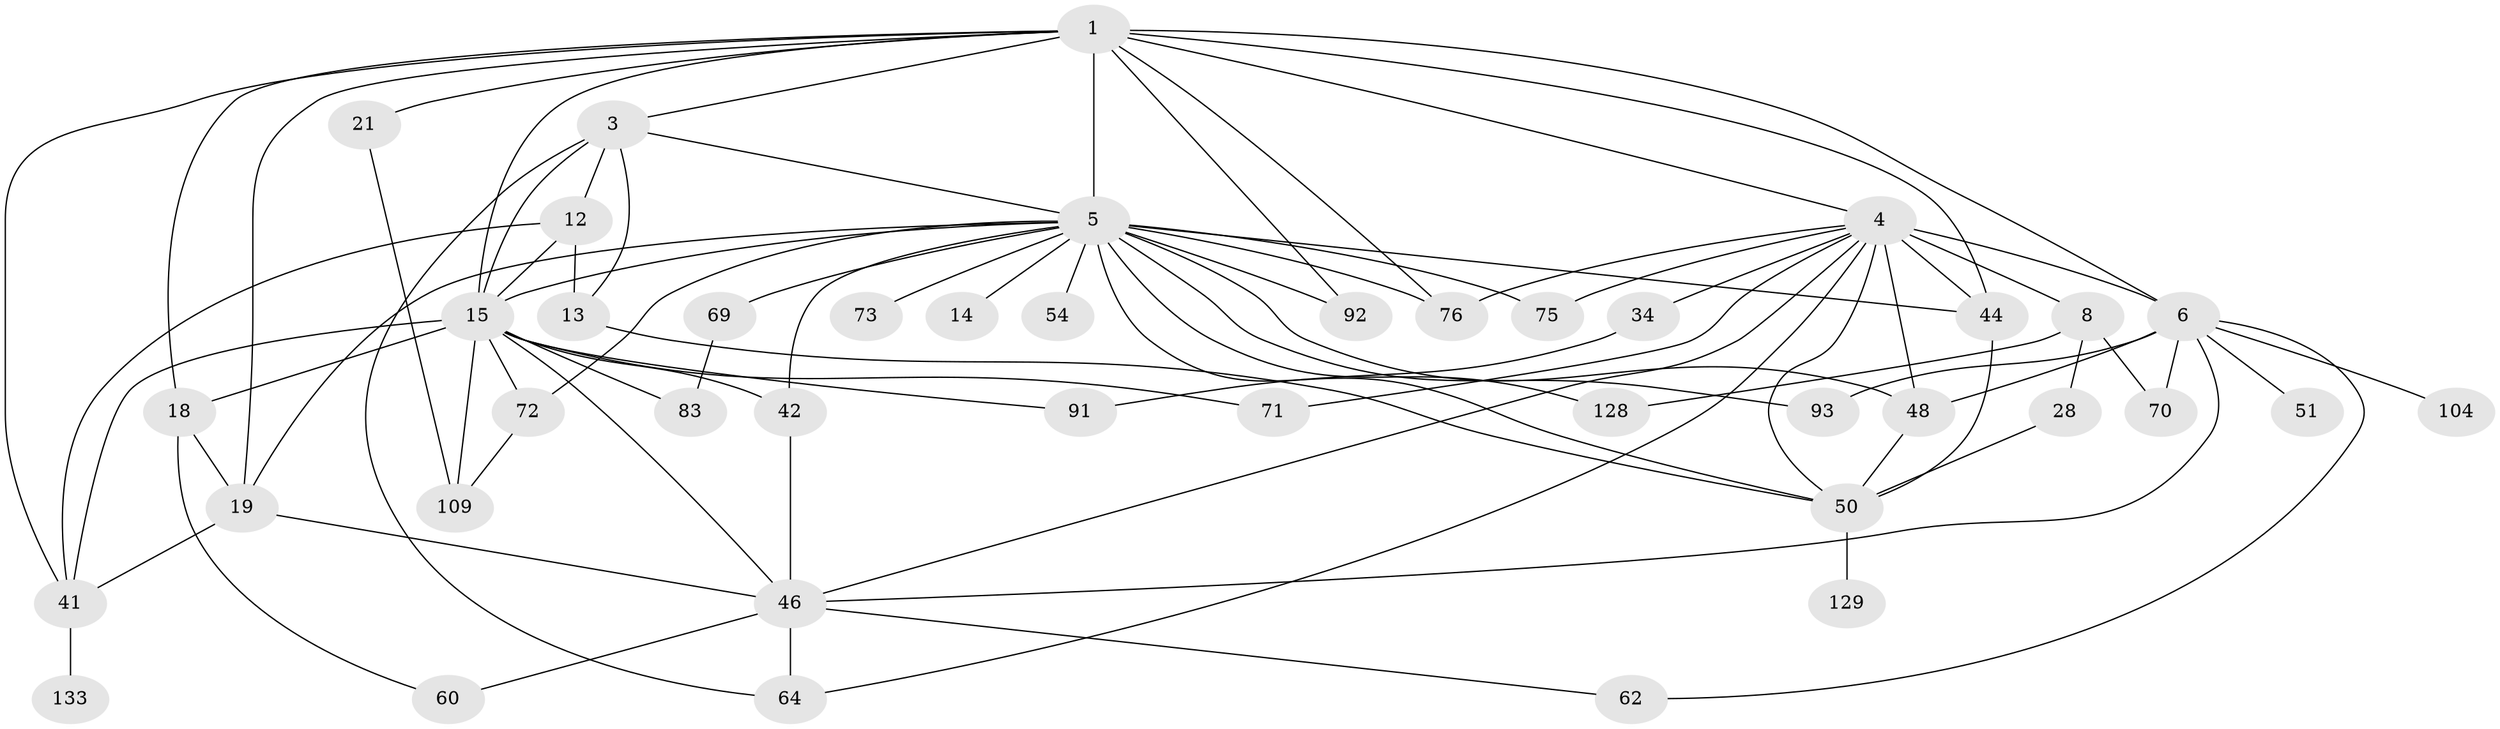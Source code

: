 // original degree distribution, {8: 0.006993006993006993, 6: 0.055944055944055944, 4: 0.1258741258741259, 5: 0.06993006993006994, 3: 0.16083916083916083, 9: 0.006993006993006993, 7: 0.006993006993006993, 2: 0.34965034965034963, 1: 0.21678321678321677}
// Generated by graph-tools (version 1.1) at 2025/17/03/04/25 18:17:08]
// undirected, 42 vertices, 84 edges
graph export_dot {
graph [start="1"]
  node [color=gray90,style=filled];
  1 [super="+2+25+22"];
  3 [super="+20"];
  4 [super="+56+7+30"];
  5 [super="+68+9+57+37"];
  6 [super="+17+24+89"];
  8 [super="+26+10"];
  12 [super="+125+105+43+81"];
  13 [super="+94+23+130"];
  14 [super="+107"];
  15 [super="+78+16+36"];
  18 [super="+90+116+84"];
  19 [super="+27+113"];
  21 [super="+77"];
  28 [super="+31"];
  34 [super="+123"];
  41 [super="+86"];
  42 [super="+97+132"];
  44 [super="+67+79"];
  46 [super="+95+55+63"];
  48 [super="+99+53"];
  50 [super="+87+61+52"];
  51 [super="+110"];
  54 [super="+106"];
  60;
  62 [super="+82"];
  64 [super="+139"];
  69;
  70;
  71;
  72 [super="+98"];
  73;
  75;
  76 [super="+124"];
  83 [super="+115"];
  91 [super="+120+134+127"];
  92;
  93 [super="+111+121"];
  104;
  109;
  128;
  129;
  133;
  1 -- 3;
  1 -- 6;
  1 -- 44 [weight=2];
  1 -- 5 [weight=4];
  1 -- 18;
  1 -- 4;
  1 -- 21;
  1 -- 15;
  1 -- 19;
  1 -- 41;
  1 -- 76;
  1 -- 92;
  3 -- 5;
  3 -- 12;
  3 -- 64;
  3 -- 13;
  3 -- 15;
  4 -- 8 [weight=2];
  4 -- 44 [weight=2];
  4 -- 6 [weight=3];
  4 -- 64;
  4 -- 34;
  4 -- 71;
  4 -- 75;
  4 -- 46;
  4 -- 48;
  4 -- 50;
  4 -- 76;
  5 -- 44 [weight=3];
  5 -- 128;
  5 -- 69;
  5 -- 73;
  5 -- 75;
  5 -- 14;
  5 -- 15 [weight=2];
  5 -- 19;
  5 -- 92;
  5 -- 42;
  5 -- 48;
  5 -- 50;
  5 -- 54;
  5 -- 72;
  5 -- 93;
  5 -- 76;
  6 -- 62;
  6 -- 48;
  6 -- 70;
  6 -- 46;
  6 -- 51;
  6 -- 93;
  6 -- 104;
  8 -- 28;
  8 -- 128;
  8 -- 70;
  12 -- 13;
  12 -- 41;
  12 -- 15;
  13 -- 50;
  15 -- 18;
  15 -- 72 [weight=2];
  15 -- 91;
  15 -- 71;
  15 -- 41;
  15 -- 42;
  15 -- 109;
  15 -- 46;
  15 -- 83;
  18 -- 19;
  18 -- 60;
  19 -- 41;
  19 -- 46;
  21 -- 109;
  28 -- 50;
  34 -- 91;
  41 -- 133;
  42 -- 46;
  44 -- 50;
  46 -- 62;
  46 -- 60;
  46 -- 64;
  48 -- 50;
  50 -- 129;
  69 -- 83;
  72 -- 109;
}

